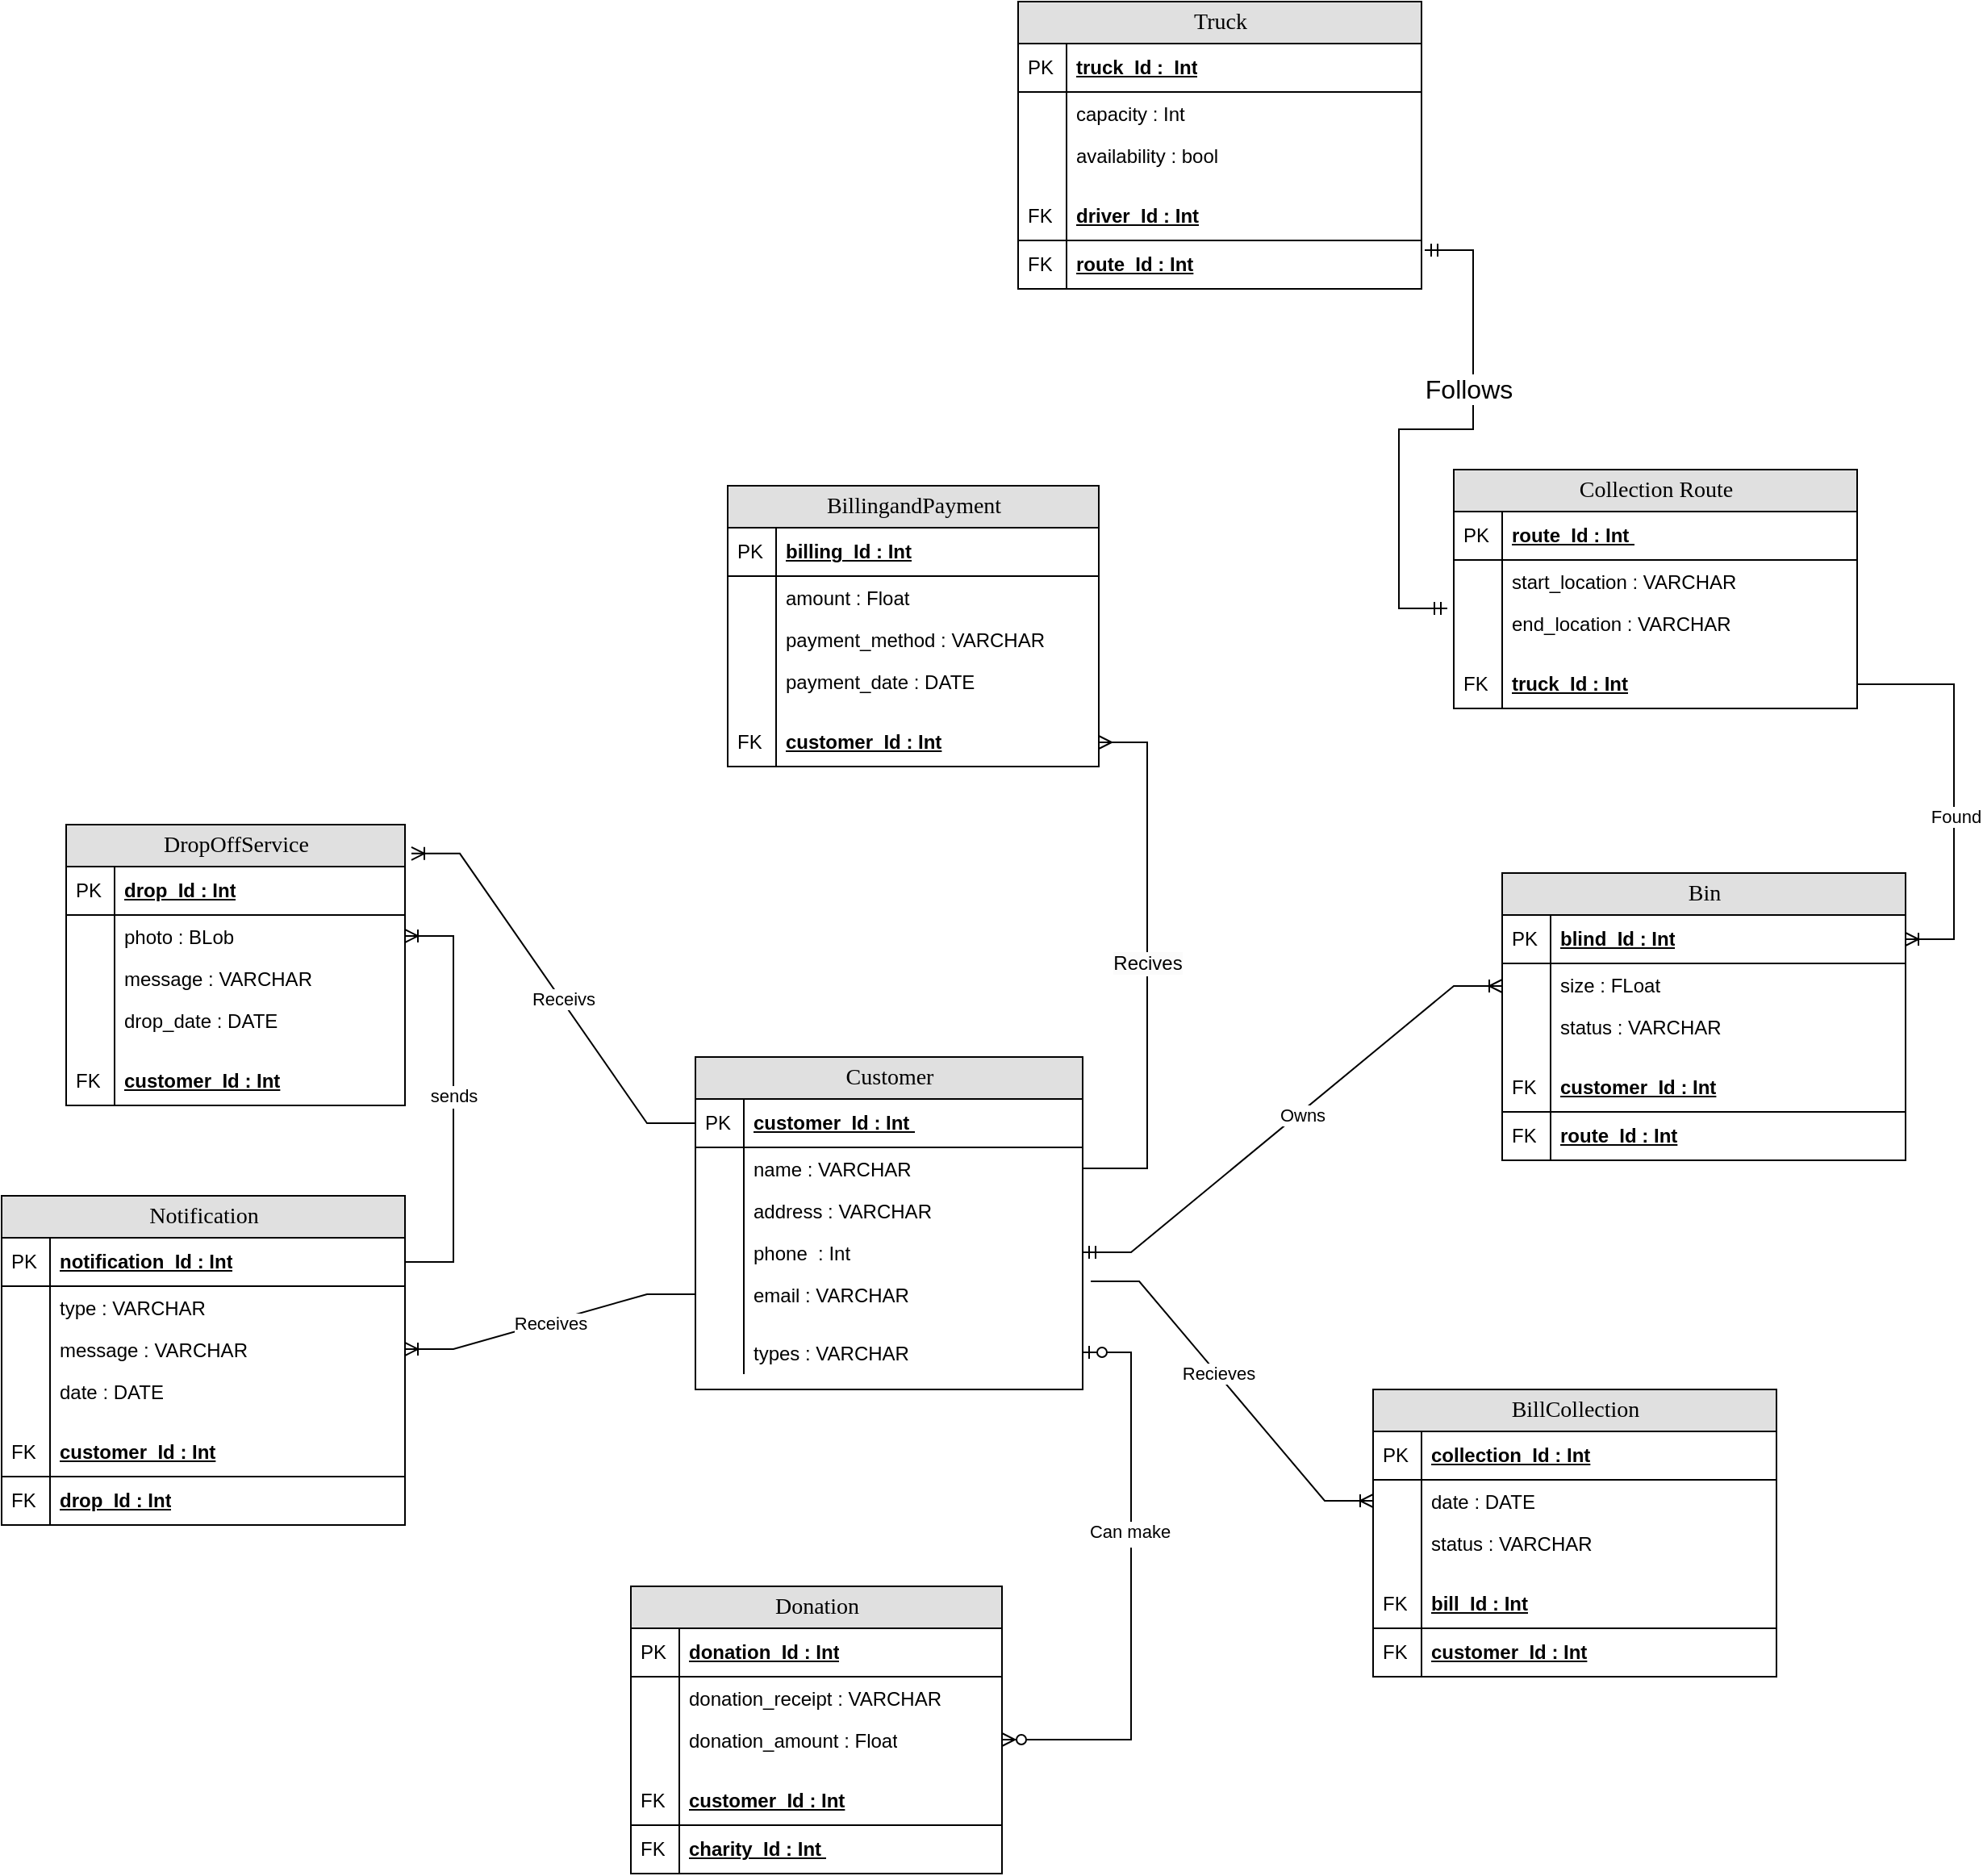 <mxfile version="24.5.5" type="github">
  <diagram name="Page-1" id="e56a1550-8fbb-45ad-956c-1786394a9013">
    <mxGraphModel dx="1145" dy="1292" grid="1" gridSize="10" guides="1" tooltips="1" connect="1" arrows="1" fold="1" page="1" pageScale="1" pageWidth="1100" pageHeight="850" background="none" math="0" shadow="0">
      <root>
        <mxCell id="0" />
        <mxCell id="1" parent="0" />
        <mxCell id="2e49270ec7c68f3f-8" value="Donation" style="swimlane;html=1;fontStyle=0;childLayout=stackLayout;horizontal=1;startSize=26;fillColor=#e0e0e0;horizontalStack=0;resizeParent=1;resizeLast=0;collapsible=1;marginBottom=0;swimlaneFillColor=#ffffff;align=center;rounded=0;shadow=0;comic=0;labelBackgroundColor=none;strokeWidth=1;fontFamily=Verdana;fontSize=14;swimlaneLine=1;" parent="1" vertex="1">
          <mxGeometry x="1140" y="512" width="230" height="178" as="geometry" />
        </mxCell>
        <mxCell id="2e49270ec7c68f3f-9" value="donation_Id : Int" style="shape=partialRectangle;top=0;left=0;right=0;bottom=1;html=1;align=left;verticalAlign=middle;fillColor=none;spacingLeft=34;spacingRight=4;whiteSpace=wrap;overflow=hidden;rotatable=0;points=[[0,0.5],[1,0.5]];portConstraint=eastwest;dropTarget=0;fontStyle=5;" parent="2e49270ec7c68f3f-8" vertex="1">
          <mxGeometry y="26" width="230" height="30" as="geometry" />
        </mxCell>
        <mxCell id="2e49270ec7c68f3f-10" value="PK" style="shape=partialRectangle;top=0;left=0;bottom=0;html=1;fillColor=none;align=left;verticalAlign=middle;spacingLeft=4;spacingRight=4;whiteSpace=wrap;overflow=hidden;rotatable=0;points=[];portConstraint=eastwest;part=1;" parent="2e49270ec7c68f3f-9" vertex="1" connectable="0">
          <mxGeometry width="30" height="30" as="geometry" />
        </mxCell>
        <mxCell id="2e49270ec7c68f3f-11" value="donation_receipt : VARCHAR" style="shape=partialRectangle;top=0;left=0;right=0;bottom=0;html=1;align=left;verticalAlign=top;fillColor=none;spacingLeft=34;spacingRight=4;whiteSpace=wrap;overflow=hidden;rotatable=0;points=[[0,0.5],[1,0.5]];portConstraint=eastwest;dropTarget=0;" parent="2e49270ec7c68f3f-8" vertex="1">
          <mxGeometry y="56" width="230" height="26" as="geometry" />
        </mxCell>
        <mxCell id="2e49270ec7c68f3f-12" value="" style="shape=partialRectangle;top=0;left=0;bottom=0;html=1;fillColor=none;align=left;verticalAlign=top;spacingLeft=4;spacingRight=4;whiteSpace=wrap;overflow=hidden;rotatable=0;points=[];portConstraint=eastwest;part=1;" parent="2e49270ec7c68f3f-11" vertex="1" connectable="0">
          <mxGeometry width="30" height="26" as="geometry" />
        </mxCell>
        <mxCell id="2e49270ec7c68f3f-13" value="donation_amount : Float" style="shape=partialRectangle;top=0;left=0;right=0;bottom=0;html=1;align=left;verticalAlign=top;fillColor=none;spacingLeft=34;spacingRight=4;whiteSpace=wrap;overflow=hidden;rotatable=0;points=[[0,0.5],[1,0.5]];portConstraint=eastwest;dropTarget=0;" parent="2e49270ec7c68f3f-8" vertex="1">
          <mxGeometry y="82" width="230" height="26" as="geometry" />
        </mxCell>
        <mxCell id="2e49270ec7c68f3f-14" value="" style="shape=partialRectangle;top=0;left=0;bottom=0;html=1;fillColor=none;align=left;verticalAlign=top;spacingLeft=4;spacingRight=4;whiteSpace=wrap;overflow=hidden;rotatable=0;points=[];portConstraint=eastwest;part=1;" parent="2e49270ec7c68f3f-13" vertex="1" connectable="0">
          <mxGeometry width="30" height="26" as="geometry" />
        </mxCell>
        <mxCell id="2e49270ec7c68f3f-17" value="" style="shape=partialRectangle;top=0;left=0;right=0;bottom=0;html=1;align=left;verticalAlign=top;fillColor=none;spacingLeft=34;spacingRight=4;whiteSpace=wrap;overflow=hidden;rotatable=0;points=[[0,0.5],[1,0.5]];portConstraint=eastwest;dropTarget=0;" parent="2e49270ec7c68f3f-8" vertex="1">
          <mxGeometry y="108" width="230" height="10" as="geometry" />
        </mxCell>
        <mxCell id="2e49270ec7c68f3f-18" value="" style="shape=partialRectangle;top=0;left=0;bottom=0;html=1;fillColor=none;align=left;verticalAlign=top;spacingLeft=4;spacingRight=4;whiteSpace=wrap;overflow=hidden;rotatable=0;points=[];portConstraint=eastwest;part=1;" parent="2e49270ec7c68f3f-17" vertex="1" connectable="0">
          <mxGeometry width="30" height="10" as="geometry" />
        </mxCell>
        <mxCell id="yM8S6Dph4zKpKta7Ny1I-1" value="customer_Id : Int" style="shape=partialRectangle;top=0;left=0;right=0;bottom=1;html=1;align=left;verticalAlign=middle;fillColor=none;spacingLeft=34;spacingRight=4;whiteSpace=wrap;overflow=hidden;rotatable=0;points=[[0,0.5],[1,0.5]];portConstraint=eastwest;dropTarget=0;fontStyle=5;" parent="2e49270ec7c68f3f-8" vertex="1">
          <mxGeometry y="118" width="230" height="30" as="geometry" />
        </mxCell>
        <mxCell id="yM8S6Dph4zKpKta7Ny1I-2" value="FK" style="shape=partialRectangle;top=0;left=0;bottom=0;html=1;fillColor=none;align=left;verticalAlign=middle;spacingLeft=4;spacingRight=4;whiteSpace=wrap;overflow=hidden;rotatable=0;points=[];portConstraint=eastwest;part=1;" parent="yM8S6Dph4zKpKta7Ny1I-1" vertex="1" connectable="0">
          <mxGeometry width="30" height="30" as="geometry" />
        </mxCell>
        <mxCell id="yM8S6Dph4zKpKta7Ny1I-3" value="charity_Id : Int&amp;nbsp;" style="shape=partialRectangle;top=0;left=0;right=0;bottom=1;html=1;align=left;verticalAlign=middle;fillColor=none;spacingLeft=34;spacingRight=4;whiteSpace=wrap;overflow=hidden;rotatable=0;points=[[0,0.5],[1,0.5]];portConstraint=eastwest;dropTarget=0;fontStyle=5;" parent="2e49270ec7c68f3f-8" vertex="1">
          <mxGeometry y="148" width="230" height="30" as="geometry" />
        </mxCell>
        <mxCell id="yM8S6Dph4zKpKta7Ny1I-4" value="FK" style="shape=partialRectangle;top=0;left=0;bottom=0;html=1;fillColor=none;align=left;verticalAlign=middle;spacingLeft=4;spacingRight=4;whiteSpace=wrap;overflow=hidden;rotatable=0;points=[];portConstraint=eastwest;part=1;" parent="yM8S6Dph4zKpKta7Ny1I-3" vertex="1" connectable="0">
          <mxGeometry width="30" height="30" as="geometry" />
        </mxCell>
        <mxCell id="yM8S6Dph4zKpKta7Ny1I-20" value="Customer" style="swimlane;html=1;fontStyle=0;childLayout=stackLayout;horizontal=1;startSize=26;fillColor=#e0e0e0;horizontalStack=0;resizeParent=1;resizeLast=0;collapsible=1;marginBottom=0;swimlaneFillColor=#ffffff;align=center;rounded=0;shadow=0;comic=0;labelBackgroundColor=none;strokeWidth=1;fontFamily=Verdana;fontSize=14;swimlaneLine=1;" parent="1" vertex="1">
          <mxGeometry x="1180" y="184" width="240" height="206" as="geometry" />
        </mxCell>
        <mxCell id="yM8S6Dph4zKpKta7Ny1I-21" value="customer_Id : Int&amp;nbsp;" style="shape=partialRectangle;top=0;left=0;right=0;bottom=1;html=1;align=left;verticalAlign=middle;fillColor=none;spacingLeft=34;spacingRight=4;whiteSpace=wrap;overflow=hidden;rotatable=0;points=[[0,0.5],[1,0.5]];portConstraint=eastwest;dropTarget=0;fontStyle=5;" parent="yM8S6Dph4zKpKta7Ny1I-20" vertex="1">
          <mxGeometry y="26" width="240" height="30" as="geometry" />
        </mxCell>
        <mxCell id="yM8S6Dph4zKpKta7Ny1I-22" value="PK" style="shape=partialRectangle;top=0;left=0;bottom=0;html=1;fillColor=none;align=left;verticalAlign=middle;spacingLeft=4;spacingRight=4;whiteSpace=wrap;overflow=hidden;rotatable=0;points=[];portConstraint=eastwest;part=1;" parent="yM8S6Dph4zKpKta7Ny1I-21" vertex="1" connectable="0">
          <mxGeometry width="30" height="30" as="geometry" />
        </mxCell>
        <mxCell id="yM8S6Dph4zKpKta7Ny1I-23" value="name : VARCHAR" style="shape=partialRectangle;top=0;left=0;right=0;bottom=0;html=1;align=left;verticalAlign=top;fillColor=none;spacingLeft=34;spacingRight=4;whiteSpace=wrap;overflow=hidden;rotatable=0;points=[[0,0.5],[1,0.5]];portConstraint=eastwest;dropTarget=0;" parent="yM8S6Dph4zKpKta7Ny1I-20" vertex="1">
          <mxGeometry y="56" width="240" height="26" as="geometry" />
        </mxCell>
        <mxCell id="yM8S6Dph4zKpKta7Ny1I-24" value="" style="shape=partialRectangle;top=0;left=0;bottom=0;html=1;fillColor=none;align=left;verticalAlign=top;spacingLeft=4;spacingRight=4;whiteSpace=wrap;overflow=hidden;rotatable=0;points=[];portConstraint=eastwest;part=1;" parent="yM8S6Dph4zKpKta7Ny1I-23" vertex="1" connectable="0">
          <mxGeometry width="30" height="26" as="geometry" />
        </mxCell>
        <mxCell id="yM8S6Dph4zKpKta7Ny1I-25" value="address : VARCHAR" style="shape=partialRectangle;top=0;left=0;right=0;bottom=0;html=1;align=left;verticalAlign=top;fillColor=none;spacingLeft=34;spacingRight=4;whiteSpace=wrap;overflow=hidden;rotatable=0;points=[[0,0.5],[1,0.5]];portConstraint=eastwest;dropTarget=0;" parent="yM8S6Dph4zKpKta7Ny1I-20" vertex="1">
          <mxGeometry y="82" width="240" height="26" as="geometry" />
        </mxCell>
        <mxCell id="yM8S6Dph4zKpKta7Ny1I-26" value="" style="shape=partialRectangle;top=0;left=0;bottom=0;html=1;fillColor=none;align=left;verticalAlign=top;spacingLeft=4;spacingRight=4;whiteSpace=wrap;overflow=hidden;rotatable=0;points=[];portConstraint=eastwest;part=1;" parent="yM8S6Dph4zKpKta7Ny1I-25" vertex="1" connectable="0">
          <mxGeometry width="30" height="26" as="geometry" />
        </mxCell>
        <mxCell id="yM8S6Dph4zKpKta7Ny1I-33" value="phone&amp;nbsp; : Int" style="shape=partialRectangle;top=0;left=0;right=0;bottom=0;html=1;align=left;verticalAlign=top;fillColor=none;spacingLeft=34;spacingRight=4;whiteSpace=wrap;overflow=hidden;rotatable=0;points=[[0,0.5],[1,0.5]];portConstraint=eastwest;dropTarget=0;" parent="yM8S6Dph4zKpKta7Ny1I-20" vertex="1">
          <mxGeometry y="108" width="240" height="26" as="geometry" />
        </mxCell>
        <mxCell id="yM8S6Dph4zKpKta7Ny1I-34" value="" style="shape=partialRectangle;top=0;left=0;bottom=0;html=1;fillColor=none;align=left;verticalAlign=top;spacingLeft=4;spacingRight=4;whiteSpace=wrap;overflow=hidden;rotatable=0;points=[];portConstraint=eastwest;part=1;" parent="yM8S6Dph4zKpKta7Ny1I-33" vertex="1" connectable="0">
          <mxGeometry width="30" height="26" as="geometry" />
        </mxCell>
        <mxCell id="yM8S6Dph4zKpKta7Ny1I-35" value="email : VARCHAR" style="shape=partialRectangle;top=0;left=0;right=0;bottom=0;html=1;align=left;verticalAlign=top;fillColor=none;spacingLeft=34;spacingRight=4;whiteSpace=wrap;overflow=hidden;rotatable=0;points=[[0,0.5],[1,0.5]];portConstraint=eastwest;dropTarget=0;" parent="yM8S6Dph4zKpKta7Ny1I-20" vertex="1">
          <mxGeometry y="134" width="240" height="26" as="geometry" />
        </mxCell>
        <mxCell id="yM8S6Dph4zKpKta7Ny1I-36" value="" style="shape=partialRectangle;top=0;left=0;bottom=0;html=1;fillColor=none;align=left;verticalAlign=top;spacingLeft=4;spacingRight=4;whiteSpace=wrap;overflow=hidden;rotatable=0;points=[];portConstraint=eastwest;part=1;" parent="yM8S6Dph4zKpKta7Ny1I-35" vertex="1" connectable="0">
          <mxGeometry width="30" height="26" as="geometry" />
        </mxCell>
        <mxCell id="yM8S6Dph4zKpKta7Ny1I-27" value="" style="shape=partialRectangle;top=0;left=0;right=0;bottom=0;html=1;align=left;verticalAlign=top;fillColor=none;spacingLeft=34;spacingRight=4;whiteSpace=wrap;overflow=hidden;rotatable=0;points=[[0,0.5],[1,0.5]];portConstraint=eastwest;dropTarget=0;" parent="yM8S6Dph4zKpKta7Ny1I-20" vertex="1">
          <mxGeometry y="160" width="240" height="10" as="geometry" />
        </mxCell>
        <mxCell id="yM8S6Dph4zKpKta7Ny1I-28" value="" style="shape=partialRectangle;top=0;left=0;bottom=0;html=1;fillColor=none;align=left;verticalAlign=top;spacingLeft=4;spacingRight=4;whiteSpace=wrap;overflow=hidden;rotatable=0;points=[];portConstraint=eastwest;part=1;" parent="yM8S6Dph4zKpKta7Ny1I-27" vertex="1" connectable="0">
          <mxGeometry width="30" height="10" as="geometry" />
        </mxCell>
        <mxCell id="yM8S6Dph4zKpKta7Ny1I-37" value="types : VARCHAR" style="shape=partialRectangle;top=0;left=0;right=0;bottom=0;html=1;align=left;verticalAlign=top;fillColor=none;spacingLeft=34;spacingRight=4;whiteSpace=wrap;overflow=hidden;rotatable=0;points=[[0,0.5],[1,0.5]];portConstraint=eastwest;dropTarget=0;" parent="yM8S6Dph4zKpKta7Ny1I-20" vertex="1">
          <mxGeometry y="170" width="240" height="26" as="geometry" />
        </mxCell>
        <mxCell id="yM8S6Dph4zKpKta7Ny1I-38" value="" style="shape=partialRectangle;top=0;left=0;bottom=0;html=1;fillColor=none;align=left;verticalAlign=top;spacingLeft=4;spacingRight=4;whiteSpace=wrap;overflow=hidden;rotatable=0;points=[];portConstraint=eastwest;part=1;" parent="yM8S6Dph4zKpKta7Ny1I-37" vertex="1" connectable="0">
          <mxGeometry width="30" height="26" as="geometry" />
        </mxCell>
        <mxCell id="yM8S6Dph4zKpKta7Ny1I-39" value="Collection Route" style="swimlane;html=1;fontStyle=0;childLayout=stackLayout;horizontal=1;startSize=26;fillColor=#e0e0e0;horizontalStack=0;resizeParent=1;resizeLast=0;collapsible=1;marginBottom=0;swimlaneFillColor=#ffffff;align=center;rounded=0;shadow=0;comic=0;labelBackgroundColor=none;strokeWidth=1;fontFamily=Verdana;fontSize=14;swimlaneLine=1;" parent="1" vertex="1">
          <mxGeometry x="1650" y="-180" width="250" height="148" as="geometry" />
        </mxCell>
        <mxCell id="yM8S6Dph4zKpKta7Ny1I-40" value="route_Id : Int&amp;nbsp;" style="shape=partialRectangle;top=0;left=0;right=0;bottom=1;html=1;align=left;verticalAlign=middle;fillColor=none;spacingLeft=34;spacingRight=4;whiteSpace=wrap;overflow=hidden;rotatable=0;points=[[0,0.5],[1,0.5]];portConstraint=eastwest;dropTarget=0;fontStyle=5;" parent="yM8S6Dph4zKpKta7Ny1I-39" vertex="1">
          <mxGeometry y="26" width="250" height="30" as="geometry" />
        </mxCell>
        <mxCell id="yM8S6Dph4zKpKta7Ny1I-41" value="PK" style="shape=partialRectangle;top=0;left=0;bottom=0;html=1;fillColor=none;align=left;verticalAlign=middle;spacingLeft=4;spacingRight=4;whiteSpace=wrap;overflow=hidden;rotatable=0;points=[];portConstraint=eastwest;part=1;" parent="yM8S6Dph4zKpKta7Ny1I-40" vertex="1" connectable="0">
          <mxGeometry width="30" height="30" as="geometry" />
        </mxCell>
        <mxCell id="yM8S6Dph4zKpKta7Ny1I-42" value="start_location : VARCHAR" style="shape=partialRectangle;top=0;left=0;right=0;bottom=0;html=1;align=left;verticalAlign=top;fillColor=none;spacingLeft=34;spacingRight=4;whiteSpace=wrap;overflow=hidden;rotatable=0;points=[[0,0.5],[1,0.5]];portConstraint=eastwest;dropTarget=0;" parent="yM8S6Dph4zKpKta7Ny1I-39" vertex="1">
          <mxGeometry y="56" width="250" height="26" as="geometry" />
        </mxCell>
        <mxCell id="yM8S6Dph4zKpKta7Ny1I-43" value="" style="shape=partialRectangle;top=0;left=0;bottom=0;html=1;fillColor=none;align=left;verticalAlign=top;spacingLeft=4;spacingRight=4;whiteSpace=wrap;overflow=hidden;rotatable=0;points=[];portConstraint=eastwest;part=1;" parent="yM8S6Dph4zKpKta7Ny1I-42" vertex="1" connectable="0">
          <mxGeometry width="30" height="26" as="geometry" />
        </mxCell>
        <mxCell id="yM8S6Dph4zKpKta7Ny1I-44" value="end_location : VARCHAR" style="shape=partialRectangle;top=0;left=0;right=0;bottom=0;html=1;align=left;verticalAlign=top;fillColor=none;spacingLeft=34;spacingRight=4;whiteSpace=wrap;overflow=hidden;rotatable=0;points=[[0,0.5],[1,0.5]];portConstraint=eastwest;dropTarget=0;" parent="yM8S6Dph4zKpKta7Ny1I-39" vertex="1">
          <mxGeometry y="82" width="250" height="26" as="geometry" />
        </mxCell>
        <mxCell id="yM8S6Dph4zKpKta7Ny1I-45" value="" style="shape=partialRectangle;top=0;left=0;bottom=0;html=1;fillColor=none;align=left;verticalAlign=top;spacingLeft=4;spacingRight=4;whiteSpace=wrap;overflow=hidden;rotatable=0;points=[];portConstraint=eastwest;part=1;" parent="yM8S6Dph4zKpKta7Ny1I-44" vertex="1" connectable="0">
          <mxGeometry width="30" height="26" as="geometry" />
        </mxCell>
        <mxCell id="yM8S6Dph4zKpKta7Ny1I-50" value="" style="shape=partialRectangle;top=0;left=0;right=0;bottom=0;html=1;align=left;verticalAlign=top;fillColor=none;spacingLeft=34;spacingRight=4;whiteSpace=wrap;overflow=hidden;rotatable=0;points=[[0,0.5],[1,0.5]];portConstraint=eastwest;dropTarget=0;" parent="yM8S6Dph4zKpKta7Ny1I-39" vertex="1">
          <mxGeometry y="108" width="250" height="10" as="geometry" />
        </mxCell>
        <mxCell id="yM8S6Dph4zKpKta7Ny1I-51" value="" style="shape=partialRectangle;top=0;left=0;bottom=0;html=1;fillColor=none;align=left;verticalAlign=top;spacingLeft=4;spacingRight=4;whiteSpace=wrap;overflow=hidden;rotatable=0;points=[];portConstraint=eastwest;part=1;" parent="yM8S6Dph4zKpKta7Ny1I-50" vertex="1" connectable="0">
          <mxGeometry width="30" height="10" as="geometry" />
        </mxCell>
        <mxCell id="yM8S6Dph4zKpKta7Ny1I-54" value="truck_Id : Int" style="shape=partialRectangle;top=0;left=0;right=0;bottom=1;html=1;align=left;verticalAlign=middle;fillColor=none;spacingLeft=34;spacingRight=4;whiteSpace=wrap;overflow=hidden;rotatable=0;points=[[0,0.5],[1,0.5]];portConstraint=eastwest;dropTarget=0;fontStyle=5;" parent="yM8S6Dph4zKpKta7Ny1I-39" vertex="1">
          <mxGeometry y="118" width="250" height="30" as="geometry" />
        </mxCell>
        <mxCell id="yM8S6Dph4zKpKta7Ny1I-55" value="FK" style="shape=partialRectangle;top=0;left=0;bottom=0;html=1;fillColor=none;align=left;verticalAlign=middle;spacingLeft=4;spacingRight=4;whiteSpace=wrap;overflow=hidden;rotatable=0;points=[];portConstraint=eastwest;part=1;" parent="yM8S6Dph4zKpKta7Ny1I-54" vertex="1" connectable="0">
          <mxGeometry width="30" height="30" as="geometry" />
        </mxCell>
        <mxCell id="yM8S6Dph4zKpKta7Ny1I-56" value="Truck" style="swimlane;html=1;fontStyle=0;childLayout=stackLayout;horizontal=1;startSize=26;fillColor=#e0e0e0;horizontalStack=0;resizeParent=1;resizeLast=0;collapsible=1;marginBottom=0;swimlaneFillColor=#ffffff;align=center;rounded=0;shadow=0;comic=0;labelBackgroundColor=none;strokeWidth=1;fontFamily=Verdana;fontSize=14;swimlaneLine=1;" parent="1" vertex="1">
          <mxGeometry x="1380" y="-470" width="250" height="178" as="geometry" />
        </mxCell>
        <mxCell id="yM8S6Dph4zKpKta7Ny1I-57" value="truck_Id :&amp;nbsp; Int" style="shape=partialRectangle;top=0;left=0;right=0;bottom=1;html=1;align=left;verticalAlign=middle;fillColor=none;spacingLeft=34;spacingRight=4;whiteSpace=wrap;overflow=hidden;rotatable=0;points=[[0,0.5],[1,0.5]];portConstraint=eastwest;dropTarget=0;fontStyle=5;" parent="yM8S6Dph4zKpKta7Ny1I-56" vertex="1">
          <mxGeometry y="26" width="250" height="30" as="geometry" />
        </mxCell>
        <mxCell id="yM8S6Dph4zKpKta7Ny1I-58" value="PK" style="shape=partialRectangle;top=0;left=0;bottom=0;html=1;fillColor=none;align=left;verticalAlign=middle;spacingLeft=4;spacingRight=4;whiteSpace=wrap;overflow=hidden;rotatable=0;points=[];portConstraint=eastwest;part=1;" parent="yM8S6Dph4zKpKta7Ny1I-57" vertex="1" connectable="0">
          <mxGeometry width="30" height="30" as="geometry" />
        </mxCell>
        <mxCell id="yM8S6Dph4zKpKta7Ny1I-59" value="capacity : Int&amp;nbsp;" style="shape=partialRectangle;top=0;left=0;right=0;bottom=0;html=1;align=left;verticalAlign=top;fillColor=none;spacingLeft=34;spacingRight=4;whiteSpace=wrap;overflow=hidden;rotatable=0;points=[[0,0.5],[1,0.5]];portConstraint=eastwest;dropTarget=0;" parent="yM8S6Dph4zKpKta7Ny1I-56" vertex="1">
          <mxGeometry y="56" width="250" height="26" as="geometry" />
        </mxCell>
        <mxCell id="yM8S6Dph4zKpKta7Ny1I-60" value="" style="shape=partialRectangle;top=0;left=0;bottom=0;html=1;fillColor=none;align=left;verticalAlign=top;spacingLeft=4;spacingRight=4;whiteSpace=wrap;overflow=hidden;rotatable=0;points=[];portConstraint=eastwest;part=1;" parent="yM8S6Dph4zKpKta7Ny1I-59" vertex="1" connectable="0">
          <mxGeometry width="30" height="26" as="geometry" />
        </mxCell>
        <mxCell id="yM8S6Dph4zKpKta7Ny1I-61" value="availability : bool" style="shape=partialRectangle;top=0;left=0;right=0;bottom=0;html=1;align=left;verticalAlign=top;fillColor=none;spacingLeft=34;spacingRight=4;whiteSpace=wrap;overflow=hidden;rotatable=0;points=[[0,0.5],[1,0.5]];portConstraint=eastwest;dropTarget=0;" parent="yM8S6Dph4zKpKta7Ny1I-56" vertex="1">
          <mxGeometry y="82" width="250" height="26" as="geometry" />
        </mxCell>
        <mxCell id="yM8S6Dph4zKpKta7Ny1I-62" value="" style="shape=partialRectangle;top=0;left=0;bottom=0;html=1;fillColor=none;align=left;verticalAlign=top;spacingLeft=4;spacingRight=4;whiteSpace=wrap;overflow=hidden;rotatable=0;points=[];portConstraint=eastwest;part=1;" parent="yM8S6Dph4zKpKta7Ny1I-61" vertex="1" connectable="0">
          <mxGeometry width="30" height="26" as="geometry" />
        </mxCell>
        <mxCell id="yM8S6Dph4zKpKta7Ny1I-67" value="" style="shape=partialRectangle;top=0;left=0;right=0;bottom=0;html=1;align=left;verticalAlign=top;fillColor=none;spacingLeft=34;spacingRight=4;whiteSpace=wrap;overflow=hidden;rotatable=0;points=[[0,0.5],[1,0.5]];portConstraint=eastwest;dropTarget=0;" parent="yM8S6Dph4zKpKta7Ny1I-56" vertex="1">
          <mxGeometry y="108" width="250" height="10" as="geometry" />
        </mxCell>
        <mxCell id="yM8S6Dph4zKpKta7Ny1I-68" value="" style="shape=partialRectangle;top=0;left=0;bottom=0;html=1;fillColor=none;align=left;verticalAlign=top;spacingLeft=4;spacingRight=4;whiteSpace=wrap;overflow=hidden;rotatable=0;points=[];portConstraint=eastwest;part=1;" parent="yM8S6Dph4zKpKta7Ny1I-67" vertex="1" connectable="0">
          <mxGeometry width="30" height="10" as="geometry" />
        </mxCell>
        <mxCell id="yM8S6Dph4zKpKta7Ny1I-71" value="driver_Id : Int" style="shape=partialRectangle;top=0;left=0;right=0;bottom=1;html=1;align=left;verticalAlign=middle;fillColor=none;spacingLeft=34;spacingRight=4;whiteSpace=wrap;overflow=hidden;rotatable=0;points=[[0,0.5],[1,0.5]];portConstraint=eastwest;dropTarget=0;fontStyle=5;" parent="yM8S6Dph4zKpKta7Ny1I-56" vertex="1">
          <mxGeometry y="118" width="250" height="30" as="geometry" />
        </mxCell>
        <mxCell id="yM8S6Dph4zKpKta7Ny1I-72" value="FK" style="shape=partialRectangle;top=0;left=0;bottom=0;html=1;fillColor=none;align=left;verticalAlign=middle;spacingLeft=4;spacingRight=4;whiteSpace=wrap;overflow=hidden;rotatable=0;points=[];portConstraint=eastwest;part=1;" parent="yM8S6Dph4zKpKta7Ny1I-71" vertex="1" connectable="0">
          <mxGeometry width="30" height="30" as="geometry" />
        </mxCell>
        <mxCell id="yM8S6Dph4zKpKta7Ny1I-73" value="route_Id : Int" style="shape=partialRectangle;top=0;left=0;right=0;bottom=1;html=1;align=left;verticalAlign=middle;fillColor=none;spacingLeft=34;spacingRight=4;whiteSpace=wrap;overflow=hidden;rotatable=0;points=[[0,0.5],[1,0.5]];portConstraint=eastwest;dropTarget=0;fontStyle=5;" parent="yM8S6Dph4zKpKta7Ny1I-56" vertex="1">
          <mxGeometry y="148" width="250" height="30" as="geometry" />
        </mxCell>
        <mxCell id="yM8S6Dph4zKpKta7Ny1I-74" value="FK" style="shape=partialRectangle;top=0;left=0;bottom=0;html=1;fillColor=none;align=left;verticalAlign=middle;spacingLeft=4;spacingRight=4;whiteSpace=wrap;overflow=hidden;rotatable=0;points=[];portConstraint=eastwest;part=1;" parent="yM8S6Dph4zKpKta7Ny1I-73" vertex="1" connectable="0">
          <mxGeometry width="30" height="30" as="geometry" />
        </mxCell>
        <mxCell id="yM8S6Dph4zKpKta7Ny1I-75" value="DropOffService" style="swimlane;html=1;fontStyle=0;childLayout=stackLayout;horizontal=1;startSize=26;fillColor=#e0e0e0;horizontalStack=0;resizeParent=1;resizeLast=0;collapsible=1;marginBottom=0;swimlaneFillColor=#ffffff;align=center;rounded=0;shadow=0;comic=0;labelBackgroundColor=none;strokeWidth=1;fontFamily=Verdana;fontSize=14;swimlaneLine=1;" parent="1" vertex="1">
          <mxGeometry x="790" y="40" width="210" height="174" as="geometry" />
        </mxCell>
        <mxCell id="yM8S6Dph4zKpKta7Ny1I-76" value="drop_Id : Int" style="shape=partialRectangle;top=0;left=0;right=0;bottom=1;html=1;align=left;verticalAlign=middle;fillColor=none;spacingLeft=34;spacingRight=4;whiteSpace=wrap;overflow=hidden;rotatable=0;points=[[0,0.5],[1,0.5]];portConstraint=eastwest;dropTarget=0;fontStyle=5;" parent="yM8S6Dph4zKpKta7Ny1I-75" vertex="1">
          <mxGeometry y="26" width="210" height="30" as="geometry" />
        </mxCell>
        <mxCell id="yM8S6Dph4zKpKta7Ny1I-77" value="PK" style="shape=partialRectangle;top=0;left=0;bottom=0;html=1;fillColor=none;align=left;verticalAlign=middle;spacingLeft=4;spacingRight=4;whiteSpace=wrap;overflow=hidden;rotatable=0;points=[];portConstraint=eastwest;part=1;" parent="yM8S6Dph4zKpKta7Ny1I-76" vertex="1" connectable="0">
          <mxGeometry width="30" height="30" as="geometry" />
        </mxCell>
        <mxCell id="yM8S6Dph4zKpKta7Ny1I-78" value="photo : BLob" style="shape=partialRectangle;top=0;left=0;right=0;bottom=0;html=1;align=left;verticalAlign=top;fillColor=none;spacingLeft=34;spacingRight=4;whiteSpace=wrap;overflow=hidden;rotatable=0;points=[[0,0.5],[1,0.5]];portConstraint=eastwest;dropTarget=0;" parent="yM8S6Dph4zKpKta7Ny1I-75" vertex="1">
          <mxGeometry y="56" width="210" height="26" as="geometry" />
        </mxCell>
        <mxCell id="yM8S6Dph4zKpKta7Ny1I-79" value="" style="shape=partialRectangle;top=0;left=0;bottom=0;html=1;fillColor=none;align=left;verticalAlign=top;spacingLeft=4;spacingRight=4;whiteSpace=wrap;overflow=hidden;rotatable=0;points=[];portConstraint=eastwest;part=1;" parent="yM8S6Dph4zKpKta7Ny1I-78" vertex="1" connectable="0">
          <mxGeometry width="30" height="26" as="geometry" />
        </mxCell>
        <mxCell id="yM8S6Dph4zKpKta7Ny1I-80" value="message : VARCHAR" style="shape=partialRectangle;top=0;left=0;right=0;bottom=0;html=1;align=left;verticalAlign=top;fillColor=none;spacingLeft=34;spacingRight=4;whiteSpace=wrap;overflow=hidden;rotatable=0;points=[[0,0.5],[1,0.5]];portConstraint=eastwest;dropTarget=0;" parent="yM8S6Dph4zKpKta7Ny1I-75" vertex="1">
          <mxGeometry y="82" width="210" height="26" as="geometry" />
        </mxCell>
        <mxCell id="yM8S6Dph4zKpKta7Ny1I-81" value="" style="shape=partialRectangle;top=0;left=0;bottom=0;html=1;fillColor=none;align=left;verticalAlign=top;spacingLeft=4;spacingRight=4;whiteSpace=wrap;overflow=hidden;rotatable=0;points=[];portConstraint=eastwest;part=1;" parent="yM8S6Dph4zKpKta7Ny1I-80" vertex="1" connectable="0">
          <mxGeometry width="30" height="26" as="geometry" />
        </mxCell>
        <mxCell id="yM8S6Dph4zKpKta7Ny1I-88" value="drop_date : DATE" style="shape=partialRectangle;top=0;left=0;right=0;bottom=0;html=1;align=left;verticalAlign=top;fillColor=none;spacingLeft=34;spacingRight=4;whiteSpace=wrap;overflow=hidden;rotatable=0;points=[[0,0.5],[1,0.5]];portConstraint=eastwest;dropTarget=0;" parent="yM8S6Dph4zKpKta7Ny1I-75" vertex="1">
          <mxGeometry y="108" width="210" height="26" as="geometry" />
        </mxCell>
        <mxCell id="yM8S6Dph4zKpKta7Ny1I-89" value="" style="shape=partialRectangle;top=0;left=0;bottom=0;html=1;fillColor=none;align=left;verticalAlign=top;spacingLeft=4;spacingRight=4;whiteSpace=wrap;overflow=hidden;rotatable=0;points=[];portConstraint=eastwest;part=1;" parent="yM8S6Dph4zKpKta7Ny1I-88" vertex="1" connectable="0">
          <mxGeometry width="30" height="26" as="geometry" />
        </mxCell>
        <mxCell id="yM8S6Dph4zKpKta7Ny1I-82" value="" style="shape=partialRectangle;top=0;left=0;right=0;bottom=0;html=1;align=left;verticalAlign=top;fillColor=none;spacingLeft=34;spacingRight=4;whiteSpace=wrap;overflow=hidden;rotatable=0;points=[[0,0.5],[1,0.5]];portConstraint=eastwest;dropTarget=0;" parent="yM8S6Dph4zKpKta7Ny1I-75" vertex="1">
          <mxGeometry y="134" width="210" height="10" as="geometry" />
        </mxCell>
        <mxCell id="yM8S6Dph4zKpKta7Ny1I-83" value="" style="shape=partialRectangle;top=0;left=0;bottom=0;html=1;fillColor=none;align=left;verticalAlign=top;spacingLeft=4;spacingRight=4;whiteSpace=wrap;overflow=hidden;rotatable=0;points=[];portConstraint=eastwest;part=1;" parent="yM8S6Dph4zKpKta7Ny1I-82" vertex="1" connectable="0">
          <mxGeometry width="30" height="10" as="geometry" />
        </mxCell>
        <mxCell id="yM8S6Dph4zKpKta7Ny1I-84" value="customer_Id : Int" style="shape=partialRectangle;top=0;left=0;right=0;bottom=1;html=1;align=left;verticalAlign=middle;fillColor=none;spacingLeft=34;spacingRight=4;whiteSpace=wrap;overflow=hidden;rotatable=0;points=[[0,0.5],[1,0.5]];portConstraint=eastwest;dropTarget=0;fontStyle=5;" parent="yM8S6Dph4zKpKta7Ny1I-75" vertex="1">
          <mxGeometry y="144" width="210" height="30" as="geometry" />
        </mxCell>
        <mxCell id="yM8S6Dph4zKpKta7Ny1I-85" value="FK" style="shape=partialRectangle;top=0;left=0;bottom=0;html=1;fillColor=none;align=left;verticalAlign=middle;spacingLeft=4;spacingRight=4;whiteSpace=wrap;overflow=hidden;rotatable=0;points=[];portConstraint=eastwest;part=1;" parent="yM8S6Dph4zKpKta7Ny1I-84" vertex="1" connectable="0">
          <mxGeometry width="30" height="30" as="geometry" />
        </mxCell>
        <mxCell id="yM8S6Dph4zKpKta7Ny1I-90" value="Bin" style="swimlane;html=1;fontStyle=0;childLayout=stackLayout;horizontal=1;startSize=26;fillColor=#e0e0e0;horizontalStack=0;resizeParent=1;resizeLast=0;collapsible=1;marginBottom=0;swimlaneFillColor=#ffffff;align=center;rounded=0;shadow=0;comic=0;labelBackgroundColor=none;strokeWidth=1;fontFamily=Verdana;fontSize=14;swimlaneLine=1;" parent="1" vertex="1">
          <mxGeometry x="1680" y="70" width="250" height="178" as="geometry" />
        </mxCell>
        <mxCell id="yM8S6Dph4zKpKta7Ny1I-91" value="blind_Id : Int" style="shape=partialRectangle;top=0;left=0;right=0;bottom=1;html=1;align=left;verticalAlign=middle;fillColor=none;spacingLeft=34;spacingRight=4;whiteSpace=wrap;overflow=hidden;rotatable=0;points=[[0,0.5],[1,0.5]];portConstraint=eastwest;dropTarget=0;fontStyle=5;" parent="yM8S6Dph4zKpKta7Ny1I-90" vertex="1">
          <mxGeometry y="26" width="250" height="30" as="geometry" />
        </mxCell>
        <mxCell id="yM8S6Dph4zKpKta7Ny1I-92" value="PK" style="shape=partialRectangle;top=0;left=0;bottom=0;html=1;fillColor=none;align=left;verticalAlign=middle;spacingLeft=4;spacingRight=4;whiteSpace=wrap;overflow=hidden;rotatable=0;points=[];portConstraint=eastwest;part=1;" parent="yM8S6Dph4zKpKta7Ny1I-91" vertex="1" connectable="0">
          <mxGeometry width="30" height="30" as="geometry" />
        </mxCell>
        <mxCell id="yM8S6Dph4zKpKta7Ny1I-93" value="size : FLoat" style="shape=partialRectangle;top=0;left=0;right=0;bottom=0;html=1;align=left;verticalAlign=top;fillColor=none;spacingLeft=34;spacingRight=4;whiteSpace=wrap;overflow=hidden;rotatable=0;points=[[0,0.5],[1,0.5]];portConstraint=eastwest;dropTarget=0;" parent="yM8S6Dph4zKpKta7Ny1I-90" vertex="1">
          <mxGeometry y="56" width="250" height="26" as="geometry" />
        </mxCell>
        <mxCell id="yM8S6Dph4zKpKta7Ny1I-94" value="" style="shape=partialRectangle;top=0;left=0;bottom=0;html=1;fillColor=none;align=left;verticalAlign=top;spacingLeft=4;spacingRight=4;whiteSpace=wrap;overflow=hidden;rotatable=0;points=[];portConstraint=eastwest;part=1;" parent="yM8S6Dph4zKpKta7Ny1I-93" vertex="1" connectable="0">
          <mxGeometry width="30" height="26" as="geometry" />
        </mxCell>
        <mxCell id="yM8S6Dph4zKpKta7Ny1I-95" value="status : VARCHAR" style="shape=partialRectangle;top=0;left=0;right=0;bottom=0;html=1;align=left;verticalAlign=top;fillColor=none;spacingLeft=34;spacingRight=4;whiteSpace=wrap;overflow=hidden;rotatable=0;points=[[0,0.5],[1,0.5]];portConstraint=eastwest;dropTarget=0;" parent="yM8S6Dph4zKpKta7Ny1I-90" vertex="1">
          <mxGeometry y="82" width="250" height="26" as="geometry" />
        </mxCell>
        <mxCell id="yM8S6Dph4zKpKta7Ny1I-96" value="" style="shape=partialRectangle;top=0;left=0;bottom=0;html=1;fillColor=none;align=left;verticalAlign=top;spacingLeft=4;spacingRight=4;whiteSpace=wrap;overflow=hidden;rotatable=0;points=[];portConstraint=eastwest;part=1;" parent="yM8S6Dph4zKpKta7Ny1I-95" vertex="1" connectable="0">
          <mxGeometry width="30" height="26" as="geometry" />
        </mxCell>
        <mxCell id="yM8S6Dph4zKpKta7Ny1I-99" value="" style="shape=partialRectangle;top=0;left=0;right=0;bottom=0;html=1;align=left;verticalAlign=top;fillColor=none;spacingLeft=34;spacingRight=4;whiteSpace=wrap;overflow=hidden;rotatable=0;points=[[0,0.5],[1,0.5]];portConstraint=eastwest;dropTarget=0;" parent="yM8S6Dph4zKpKta7Ny1I-90" vertex="1">
          <mxGeometry y="108" width="250" height="10" as="geometry" />
        </mxCell>
        <mxCell id="yM8S6Dph4zKpKta7Ny1I-100" value="" style="shape=partialRectangle;top=0;left=0;bottom=0;html=1;fillColor=none;align=left;verticalAlign=top;spacingLeft=4;spacingRight=4;whiteSpace=wrap;overflow=hidden;rotatable=0;points=[];portConstraint=eastwest;part=1;" parent="yM8S6Dph4zKpKta7Ny1I-99" vertex="1" connectable="0">
          <mxGeometry width="30" height="10" as="geometry" />
        </mxCell>
        <mxCell id="yM8S6Dph4zKpKta7Ny1I-101" value="customer_Id : Int" style="shape=partialRectangle;top=0;left=0;right=0;bottom=1;html=1;align=left;verticalAlign=middle;fillColor=none;spacingLeft=34;spacingRight=4;whiteSpace=wrap;overflow=hidden;rotatable=0;points=[[0,0.5],[1,0.5]];portConstraint=eastwest;dropTarget=0;fontStyle=5;" parent="yM8S6Dph4zKpKta7Ny1I-90" vertex="1">
          <mxGeometry y="118" width="250" height="30" as="geometry" />
        </mxCell>
        <mxCell id="yM8S6Dph4zKpKta7Ny1I-102" value="FK" style="shape=partialRectangle;top=0;left=0;bottom=0;html=1;fillColor=none;align=left;verticalAlign=middle;spacingLeft=4;spacingRight=4;whiteSpace=wrap;overflow=hidden;rotatable=0;points=[];portConstraint=eastwest;part=1;" parent="yM8S6Dph4zKpKta7Ny1I-101" vertex="1" connectable="0">
          <mxGeometry width="30" height="30" as="geometry" />
        </mxCell>
        <mxCell id="yM8S6Dph4zKpKta7Ny1I-103" value="route_Id : Int" style="shape=partialRectangle;top=0;left=0;right=0;bottom=1;html=1;align=left;verticalAlign=middle;fillColor=none;spacingLeft=34;spacingRight=4;whiteSpace=wrap;overflow=hidden;rotatable=0;points=[[0,0.5],[1,0.5]];portConstraint=eastwest;dropTarget=0;fontStyle=5;" parent="yM8S6Dph4zKpKta7Ny1I-90" vertex="1">
          <mxGeometry y="148" width="250" height="30" as="geometry" />
        </mxCell>
        <mxCell id="yM8S6Dph4zKpKta7Ny1I-104" value="FK" style="shape=partialRectangle;top=0;left=0;bottom=0;html=1;fillColor=none;align=left;verticalAlign=middle;spacingLeft=4;spacingRight=4;whiteSpace=wrap;overflow=hidden;rotatable=0;points=[];portConstraint=eastwest;part=1;" parent="yM8S6Dph4zKpKta7Ny1I-103" vertex="1" connectable="0">
          <mxGeometry width="30" height="30" as="geometry" />
        </mxCell>
        <mxCell id="yM8S6Dph4zKpKta7Ny1I-105" value="BillingandPayment" style="swimlane;html=1;fontStyle=0;childLayout=stackLayout;horizontal=1;startSize=26;fillColor=#e0e0e0;horizontalStack=0;resizeParent=1;resizeLast=0;collapsible=1;marginBottom=0;swimlaneFillColor=#ffffff;align=center;rounded=0;shadow=0;comic=0;labelBackgroundColor=none;strokeWidth=1;fontFamily=Verdana;fontSize=14;swimlaneLine=1;" parent="1" vertex="1">
          <mxGeometry x="1200" y="-170" width="230" height="174" as="geometry" />
        </mxCell>
        <mxCell id="yM8S6Dph4zKpKta7Ny1I-106" value="billing_Id : Int" style="shape=partialRectangle;top=0;left=0;right=0;bottom=1;html=1;align=left;verticalAlign=middle;fillColor=none;spacingLeft=34;spacingRight=4;whiteSpace=wrap;overflow=hidden;rotatable=0;points=[[0,0.5],[1,0.5]];portConstraint=eastwest;dropTarget=0;fontStyle=5;" parent="yM8S6Dph4zKpKta7Ny1I-105" vertex="1">
          <mxGeometry y="26" width="230" height="30" as="geometry" />
        </mxCell>
        <mxCell id="yM8S6Dph4zKpKta7Ny1I-107" value="PK" style="shape=partialRectangle;top=0;left=0;bottom=0;html=1;fillColor=none;align=left;verticalAlign=middle;spacingLeft=4;spacingRight=4;whiteSpace=wrap;overflow=hidden;rotatable=0;points=[];portConstraint=eastwest;part=1;" parent="yM8S6Dph4zKpKta7Ny1I-106" vertex="1" connectable="0">
          <mxGeometry width="30" height="30" as="geometry" />
        </mxCell>
        <mxCell id="yM8S6Dph4zKpKta7Ny1I-108" value="amount : Float" style="shape=partialRectangle;top=0;left=0;right=0;bottom=0;html=1;align=left;verticalAlign=top;fillColor=none;spacingLeft=34;spacingRight=4;whiteSpace=wrap;overflow=hidden;rotatable=0;points=[[0,0.5],[1,0.5]];portConstraint=eastwest;dropTarget=0;" parent="yM8S6Dph4zKpKta7Ny1I-105" vertex="1">
          <mxGeometry y="56" width="230" height="26" as="geometry" />
        </mxCell>
        <mxCell id="yM8S6Dph4zKpKta7Ny1I-109" value="" style="shape=partialRectangle;top=0;left=0;bottom=0;html=1;fillColor=none;align=left;verticalAlign=top;spacingLeft=4;spacingRight=4;whiteSpace=wrap;overflow=hidden;rotatable=0;points=[];portConstraint=eastwest;part=1;" parent="yM8S6Dph4zKpKta7Ny1I-108" vertex="1" connectable="0">
          <mxGeometry width="30" height="26" as="geometry" />
        </mxCell>
        <mxCell id="yM8S6Dph4zKpKta7Ny1I-110" value="payment_method : VARCHAR" style="shape=partialRectangle;top=0;left=0;right=0;bottom=0;html=1;align=left;verticalAlign=top;fillColor=none;spacingLeft=34;spacingRight=4;whiteSpace=wrap;overflow=hidden;rotatable=0;points=[[0,0.5],[1,0.5]];portConstraint=eastwest;dropTarget=0;" parent="yM8S6Dph4zKpKta7Ny1I-105" vertex="1">
          <mxGeometry y="82" width="230" height="26" as="geometry" />
        </mxCell>
        <mxCell id="yM8S6Dph4zKpKta7Ny1I-111" value="" style="shape=partialRectangle;top=0;left=0;bottom=0;html=1;fillColor=none;align=left;verticalAlign=top;spacingLeft=4;spacingRight=4;whiteSpace=wrap;overflow=hidden;rotatable=0;points=[];portConstraint=eastwest;part=1;" parent="yM8S6Dph4zKpKta7Ny1I-110" vertex="1" connectable="0">
          <mxGeometry width="30" height="26" as="geometry" />
        </mxCell>
        <mxCell id="yM8S6Dph4zKpKta7Ny1I-118" value="payment_date : DATE" style="shape=partialRectangle;top=0;left=0;right=0;bottom=0;html=1;align=left;verticalAlign=top;fillColor=none;spacingLeft=34;spacingRight=4;whiteSpace=wrap;overflow=hidden;rotatable=0;points=[[0,0.5],[1,0.5]];portConstraint=eastwest;dropTarget=0;" parent="yM8S6Dph4zKpKta7Ny1I-105" vertex="1">
          <mxGeometry y="108" width="230" height="26" as="geometry" />
        </mxCell>
        <mxCell id="yM8S6Dph4zKpKta7Ny1I-119" value="" style="shape=partialRectangle;top=0;left=0;bottom=0;html=1;fillColor=none;align=left;verticalAlign=top;spacingLeft=4;spacingRight=4;whiteSpace=wrap;overflow=hidden;rotatable=0;points=[];portConstraint=eastwest;part=1;" parent="yM8S6Dph4zKpKta7Ny1I-118" vertex="1" connectable="0">
          <mxGeometry width="30" height="26" as="geometry" />
        </mxCell>
        <mxCell id="yM8S6Dph4zKpKta7Ny1I-112" value="" style="shape=partialRectangle;top=0;left=0;right=0;bottom=0;html=1;align=left;verticalAlign=top;fillColor=none;spacingLeft=34;spacingRight=4;whiteSpace=wrap;overflow=hidden;rotatable=0;points=[[0,0.5],[1,0.5]];portConstraint=eastwest;dropTarget=0;" parent="yM8S6Dph4zKpKta7Ny1I-105" vertex="1">
          <mxGeometry y="134" width="230" height="10" as="geometry" />
        </mxCell>
        <mxCell id="yM8S6Dph4zKpKta7Ny1I-113" value="" style="shape=partialRectangle;top=0;left=0;bottom=0;html=1;fillColor=none;align=left;verticalAlign=top;spacingLeft=4;spacingRight=4;whiteSpace=wrap;overflow=hidden;rotatable=0;points=[];portConstraint=eastwest;part=1;" parent="yM8S6Dph4zKpKta7Ny1I-112" vertex="1" connectable="0">
          <mxGeometry width="30" height="10" as="geometry" />
        </mxCell>
        <mxCell id="yM8S6Dph4zKpKta7Ny1I-114" value="customer_Id : Int" style="shape=partialRectangle;top=0;left=0;right=0;bottom=1;html=1;align=left;verticalAlign=middle;fillColor=none;spacingLeft=34;spacingRight=4;whiteSpace=wrap;overflow=hidden;rotatable=0;points=[[0,0.5],[1,0.5]];portConstraint=eastwest;dropTarget=0;fontStyle=5;" parent="yM8S6Dph4zKpKta7Ny1I-105" vertex="1">
          <mxGeometry y="144" width="230" height="30" as="geometry" />
        </mxCell>
        <mxCell id="yM8S6Dph4zKpKta7Ny1I-115" value="FK" style="shape=partialRectangle;top=0;left=0;bottom=0;html=1;fillColor=none;align=left;verticalAlign=middle;spacingLeft=4;spacingRight=4;whiteSpace=wrap;overflow=hidden;rotatable=0;points=[];portConstraint=eastwest;part=1;" parent="yM8S6Dph4zKpKta7Ny1I-114" vertex="1" connectable="0">
          <mxGeometry width="30" height="30" as="geometry" />
        </mxCell>
        <mxCell id="yM8S6Dph4zKpKta7Ny1I-120" value="Notification" style="swimlane;html=1;fontStyle=0;childLayout=stackLayout;horizontal=1;startSize=26;fillColor=#e0e0e0;horizontalStack=0;resizeParent=1;resizeLast=0;collapsible=1;marginBottom=0;swimlaneFillColor=#ffffff;align=center;rounded=0;shadow=0;comic=0;labelBackgroundColor=none;strokeWidth=1;fontFamily=Verdana;fontSize=14;swimlaneLine=1;" parent="1" vertex="1">
          <mxGeometry x="750" y="270" width="250" height="204" as="geometry" />
        </mxCell>
        <mxCell id="yM8S6Dph4zKpKta7Ny1I-121" value="notification_Id : Int" style="shape=partialRectangle;top=0;left=0;right=0;bottom=1;html=1;align=left;verticalAlign=middle;fillColor=none;spacingLeft=34;spacingRight=4;whiteSpace=wrap;overflow=hidden;rotatable=0;points=[[0,0.5],[1,0.5]];portConstraint=eastwest;dropTarget=0;fontStyle=5;" parent="yM8S6Dph4zKpKta7Ny1I-120" vertex="1">
          <mxGeometry y="26" width="250" height="30" as="geometry" />
        </mxCell>
        <mxCell id="yM8S6Dph4zKpKta7Ny1I-122" value="PK" style="shape=partialRectangle;top=0;left=0;bottom=0;html=1;fillColor=none;align=left;verticalAlign=middle;spacingLeft=4;spacingRight=4;whiteSpace=wrap;overflow=hidden;rotatable=0;points=[];portConstraint=eastwest;part=1;" parent="yM8S6Dph4zKpKta7Ny1I-121" vertex="1" connectable="0">
          <mxGeometry width="30" height="30" as="geometry" />
        </mxCell>
        <mxCell id="yM8S6Dph4zKpKta7Ny1I-123" value="type : VARCHAR" style="shape=partialRectangle;top=0;left=0;right=0;bottom=0;html=1;align=left;verticalAlign=top;fillColor=none;spacingLeft=34;spacingRight=4;whiteSpace=wrap;overflow=hidden;rotatable=0;points=[[0,0.5],[1,0.5]];portConstraint=eastwest;dropTarget=0;" parent="yM8S6Dph4zKpKta7Ny1I-120" vertex="1">
          <mxGeometry y="56" width="250" height="26" as="geometry" />
        </mxCell>
        <mxCell id="yM8S6Dph4zKpKta7Ny1I-124" value="" style="shape=partialRectangle;top=0;left=0;bottom=0;html=1;fillColor=none;align=left;verticalAlign=top;spacingLeft=4;spacingRight=4;whiteSpace=wrap;overflow=hidden;rotatable=0;points=[];portConstraint=eastwest;part=1;" parent="yM8S6Dph4zKpKta7Ny1I-123" vertex="1" connectable="0">
          <mxGeometry width="30" height="26" as="geometry" />
        </mxCell>
        <mxCell id="yM8S6Dph4zKpKta7Ny1I-125" value="message : VARCHAR" style="shape=partialRectangle;top=0;left=0;right=0;bottom=0;html=1;align=left;verticalAlign=top;fillColor=none;spacingLeft=34;spacingRight=4;whiteSpace=wrap;overflow=hidden;rotatable=0;points=[[0,0.5],[1,0.5]];portConstraint=eastwest;dropTarget=0;" parent="yM8S6Dph4zKpKta7Ny1I-120" vertex="1">
          <mxGeometry y="82" width="250" height="26" as="geometry" />
        </mxCell>
        <mxCell id="yM8S6Dph4zKpKta7Ny1I-126" value="" style="shape=partialRectangle;top=0;left=0;bottom=0;html=1;fillColor=none;align=left;verticalAlign=top;spacingLeft=4;spacingRight=4;whiteSpace=wrap;overflow=hidden;rotatable=0;points=[];portConstraint=eastwest;part=1;" parent="yM8S6Dph4zKpKta7Ny1I-125" vertex="1" connectable="0">
          <mxGeometry width="30" height="26" as="geometry" />
        </mxCell>
        <mxCell id="yM8S6Dph4zKpKta7Ny1I-133" value="date : DATE" style="shape=partialRectangle;top=0;left=0;right=0;bottom=0;html=1;align=left;verticalAlign=top;fillColor=none;spacingLeft=34;spacingRight=4;whiteSpace=wrap;overflow=hidden;rotatable=0;points=[[0,0.5],[1,0.5]];portConstraint=eastwest;dropTarget=0;" parent="yM8S6Dph4zKpKta7Ny1I-120" vertex="1">
          <mxGeometry y="108" width="250" height="26" as="geometry" />
        </mxCell>
        <mxCell id="yM8S6Dph4zKpKta7Ny1I-134" value="" style="shape=partialRectangle;top=0;left=0;bottom=0;html=1;fillColor=none;align=left;verticalAlign=top;spacingLeft=4;spacingRight=4;whiteSpace=wrap;overflow=hidden;rotatable=0;points=[];portConstraint=eastwest;part=1;" parent="yM8S6Dph4zKpKta7Ny1I-133" vertex="1" connectable="0">
          <mxGeometry width="30" height="26" as="geometry" />
        </mxCell>
        <mxCell id="yM8S6Dph4zKpKta7Ny1I-127" value="" style="shape=partialRectangle;top=0;left=0;right=0;bottom=0;html=1;align=left;verticalAlign=top;fillColor=none;spacingLeft=34;spacingRight=4;whiteSpace=wrap;overflow=hidden;rotatable=0;points=[[0,0.5],[1,0.5]];portConstraint=eastwest;dropTarget=0;" parent="yM8S6Dph4zKpKta7Ny1I-120" vertex="1">
          <mxGeometry y="134" width="250" height="10" as="geometry" />
        </mxCell>
        <mxCell id="yM8S6Dph4zKpKta7Ny1I-128" value="" style="shape=partialRectangle;top=0;left=0;bottom=0;html=1;fillColor=none;align=left;verticalAlign=top;spacingLeft=4;spacingRight=4;whiteSpace=wrap;overflow=hidden;rotatable=0;points=[];portConstraint=eastwest;part=1;" parent="yM8S6Dph4zKpKta7Ny1I-127" vertex="1" connectable="0">
          <mxGeometry width="30" height="10" as="geometry" />
        </mxCell>
        <mxCell id="yM8S6Dph4zKpKta7Ny1I-129" value="customer_Id : Int" style="shape=partialRectangle;top=0;left=0;right=0;bottom=1;html=1;align=left;verticalAlign=middle;fillColor=none;spacingLeft=34;spacingRight=4;whiteSpace=wrap;overflow=hidden;rotatable=0;points=[[0,0.5],[1,0.5]];portConstraint=eastwest;dropTarget=0;fontStyle=5;" parent="yM8S6Dph4zKpKta7Ny1I-120" vertex="1">
          <mxGeometry y="144" width="250" height="30" as="geometry" />
        </mxCell>
        <mxCell id="yM8S6Dph4zKpKta7Ny1I-130" value="FK" style="shape=partialRectangle;top=0;left=0;bottom=0;html=1;fillColor=none;align=left;verticalAlign=middle;spacingLeft=4;spacingRight=4;whiteSpace=wrap;overflow=hidden;rotatable=0;points=[];portConstraint=eastwest;part=1;" parent="yM8S6Dph4zKpKta7Ny1I-129" vertex="1" connectable="0">
          <mxGeometry width="30" height="30" as="geometry" />
        </mxCell>
        <mxCell id="PdIUWR_IpW9wKgpAW_JJ-9" value="drop_Id : Int" style="shape=partialRectangle;top=0;left=0;right=0;bottom=1;html=1;align=left;verticalAlign=middle;fillColor=none;spacingLeft=34;spacingRight=4;whiteSpace=wrap;overflow=hidden;rotatable=0;points=[[0,0.5],[1,0.5]];portConstraint=eastwest;dropTarget=0;fontStyle=5;" vertex="1" parent="yM8S6Dph4zKpKta7Ny1I-120">
          <mxGeometry y="174" width="250" height="30" as="geometry" />
        </mxCell>
        <mxCell id="PdIUWR_IpW9wKgpAW_JJ-10" value="FK" style="shape=partialRectangle;top=0;left=0;bottom=0;html=1;fillColor=none;align=left;verticalAlign=middle;spacingLeft=4;spacingRight=4;whiteSpace=wrap;overflow=hidden;rotatable=0;points=[];portConstraint=eastwest;part=1;" vertex="1" connectable="0" parent="PdIUWR_IpW9wKgpAW_JJ-9">
          <mxGeometry width="30" height="30" as="geometry" />
        </mxCell>
        <mxCell id="yM8S6Dph4zKpKta7Ny1I-135" value="BillCollection" style="swimlane;html=1;fontStyle=0;childLayout=stackLayout;horizontal=1;startSize=26;fillColor=#e0e0e0;horizontalStack=0;resizeParent=1;resizeLast=0;collapsible=1;marginBottom=0;swimlaneFillColor=#ffffff;align=center;rounded=0;shadow=0;comic=0;labelBackgroundColor=none;strokeWidth=1;fontFamily=Verdana;fontSize=14;swimlaneLine=1;" parent="1" vertex="1">
          <mxGeometry x="1600" y="390" width="250" height="178" as="geometry" />
        </mxCell>
        <mxCell id="yM8S6Dph4zKpKta7Ny1I-136" value="collection_Id : Int" style="shape=partialRectangle;top=0;left=0;right=0;bottom=1;html=1;align=left;verticalAlign=middle;fillColor=none;spacingLeft=34;spacingRight=4;whiteSpace=wrap;overflow=hidden;rotatable=0;points=[[0,0.5],[1,0.5]];portConstraint=eastwest;dropTarget=0;fontStyle=5;" parent="yM8S6Dph4zKpKta7Ny1I-135" vertex="1">
          <mxGeometry y="26" width="250" height="30" as="geometry" />
        </mxCell>
        <mxCell id="yM8S6Dph4zKpKta7Ny1I-137" value="PK" style="shape=partialRectangle;top=0;left=0;bottom=0;html=1;fillColor=none;align=left;verticalAlign=middle;spacingLeft=4;spacingRight=4;whiteSpace=wrap;overflow=hidden;rotatable=0;points=[];portConstraint=eastwest;part=1;" parent="yM8S6Dph4zKpKta7Ny1I-136" vertex="1" connectable="0">
          <mxGeometry width="30" height="30" as="geometry" />
        </mxCell>
        <mxCell id="yM8S6Dph4zKpKta7Ny1I-138" value="date : DATE" style="shape=partialRectangle;top=0;left=0;right=0;bottom=0;html=1;align=left;verticalAlign=top;fillColor=none;spacingLeft=34;spacingRight=4;whiteSpace=wrap;overflow=hidden;rotatable=0;points=[[0,0.5],[1,0.5]];portConstraint=eastwest;dropTarget=0;" parent="yM8S6Dph4zKpKta7Ny1I-135" vertex="1">
          <mxGeometry y="56" width="250" height="26" as="geometry" />
        </mxCell>
        <mxCell id="yM8S6Dph4zKpKta7Ny1I-139" value="" style="shape=partialRectangle;top=0;left=0;bottom=0;html=1;fillColor=none;align=left;verticalAlign=top;spacingLeft=4;spacingRight=4;whiteSpace=wrap;overflow=hidden;rotatable=0;points=[];portConstraint=eastwest;part=1;" parent="yM8S6Dph4zKpKta7Ny1I-138" vertex="1" connectable="0">
          <mxGeometry width="30" height="26" as="geometry" />
        </mxCell>
        <mxCell id="yM8S6Dph4zKpKta7Ny1I-150" value="status : VARCHAR" style="shape=partialRectangle;top=0;left=0;right=0;bottom=0;html=1;align=left;verticalAlign=top;fillColor=none;spacingLeft=34;spacingRight=4;whiteSpace=wrap;overflow=hidden;rotatable=0;points=[[0,0.5],[1,0.5]];portConstraint=eastwest;dropTarget=0;" parent="yM8S6Dph4zKpKta7Ny1I-135" vertex="1">
          <mxGeometry y="82" width="250" height="26" as="geometry" />
        </mxCell>
        <mxCell id="yM8S6Dph4zKpKta7Ny1I-151" value="" style="shape=partialRectangle;top=0;left=0;bottom=0;html=1;fillColor=none;align=left;verticalAlign=top;spacingLeft=4;spacingRight=4;whiteSpace=wrap;overflow=hidden;rotatable=0;points=[];portConstraint=eastwest;part=1;" parent="yM8S6Dph4zKpKta7Ny1I-150" vertex="1" connectable="0">
          <mxGeometry width="30" height="26" as="geometry" />
        </mxCell>
        <mxCell id="yM8S6Dph4zKpKta7Ny1I-144" value="" style="shape=partialRectangle;top=0;left=0;right=0;bottom=0;html=1;align=left;verticalAlign=top;fillColor=none;spacingLeft=34;spacingRight=4;whiteSpace=wrap;overflow=hidden;rotatable=0;points=[[0,0.5],[1,0.5]];portConstraint=eastwest;dropTarget=0;" parent="yM8S6Dph4zKpKta7Ny1I-135" vertex="1">
          <mxGeometry y="108" width="250" height="10" as="geometry" />
        </mxCell>
        <mxCell id="yM8S6Dph4zKpKta7Ny1I-145" value="" style="shape=partialRectangle;top=0;left=0;bottom=0;html=1;fillColor=none;align=left;verticalAlign=top;spacingLeft=4;spacingRight=4;whiteSpace=wrap;overflow=hidden;rotatable=0;points=[];portConstraint=eastwest;part=1;" parent="yM8S6Dph4zKpKta7Ny1I-144" vertex="1" connectable="0">
          <mxGeometry width="30" height="10" as="geometry" />
        </mxCell>
        <mxCell id="yM8S6Dph4zKpKta7Ny1I-146" value="bill_Id : Int" style="shape=partialRectangle;top=0;left=0;right=0;bottom=1;html=1;align=left;verticalAlign=middle;fillColor=none;spacingLeft=34;spacingRight=4;whiteSpace=wrap;overflow=hidden;rotatable=0;points=[[0,0.5],[1,0.5]];portConstraint=eastwest;dropTarget=0;fontStyle=5;" parent="yM8S6Dph4zKpKta7Ny1I-135" vertex="1">
          <mxGeometry y="118" width="250" height="30" as="geometry" />
        </mxCell>
        <mxCell id="yM8S6Dph4zKpKta7Ny1I-147" value="FK" style="shape=partialRectangle;top=0;left=0;bottom=0;html=1;fillColor=none;align=left;verticalAlign=middle;spacingLeft=4;spacingRight=4;whiteSpace=wrap;overflow=hidden;rotatable=0;points=[];portConstraint=eastwest;part=1;" parent="yM8S6Dph4zKpKta7Ny1I-146" vertex="1" connectable="0">
          <mxGeometry width="30" height="30" as="geometry" />
        </mxCell>
        <mxCell id="yM8S6Dph4zKpKta7Ny1I-148" value="customer_Id : Int" style="shape=partialRectangle;top=0;left=0;right=0;bottom=1;html=1;align=left;verticalAlign=middle;fillColor=none;spacingLeft=34;spacingRight=4;whiteSpace=wrap;overflow=hidden;rotatable=0;points=[[0,0.5],[1,0.5]];portConstraint=eastwest;dropTarget=0;fontStyle=5;" parent="yM8S6Dph4zKpKta7Ny1I-135" vertex="1">
          <mxGeometry y="148" width="250" height="30" as="geometry" />
        </mxCell>
        <mxCell id="yM8S6Dph4zKpKta7Ny1I-149" value="FK" style="shape=partialRectangle;top=0;left=0;bottom=0;html=1;fillColor=none;align=left;verticalAlign=middle;spacingLeft=4;spacingRight=4;whiteSpace=wrap;overflow=hidden;rotatable=0;points=[];portConstraint=eastwest;part=1;" parent="yM8S6Dph4zKpKta7Ny1I-148" vertex="1" connectable="0">
          <mxGeometry width="30" height="30" as="geometry" />
        </mxCell>
        <mxCell id="PdIUWR_IpW9wKgpAW_JJ-1" value="&lt;span style=&quot;text-wrap: wrap; background-color: rgb(251, 251, 251);&quot;&gt;Recives&lt;/span&gt;" style="edgeStyle=entityRelationEdgeStyle;fontSize=12;html=1;endArrow=ERmany;rounded=0;exitX=1;exitY=0.5;exitDx=0;exitDy=0;" edge="1" parent="1" source="yM8S6Dph4zKpKta7Ny1I-23" target="yM8S6Dph4zKpKta7Ny1I-114">
          <mxGeometry width="100" height="100" relative="1" as="geometry">
            <mxPoint x="1434" y="230" as="sourcePoint" />
            <mxPoint x="1540" y="-30" as="targetPoint" />
            <Array as="points">
              <mxPoint x="1500" y="70" />
            </Array>
          </mxGeometry>
        </mxCell>
        <mxCell id="PdIUWR_IpW9wKgpAW_JJ-3" value="" style="edgeStyle=entityRelationEdgeStyle;fontSize=12;html=1;endArrow=ERoneToMany;rounded=0;entryX=1;entryY=0.5;entryDx=0;entryDy=0;exitX=0;exitY=0.5;exitDx=0;exitDy=0;" edge="1" parent="1" source="yM8S6Dph4zKpKta7Ny1I-35" target="yM8S6Dph4zKpKta7Ny1I-125">
          <mxGeometry width="100" height="100" relative="1" as="geometry">
            <mxPoint x="1256.25" y="280" as="sourcePoint" />
            <mxPoint x="1053.75" y="351" as="targetPoint" />
          </mxGeometry>
        </mxCell>
        <mxCell id="PdIUWR_IpW9wKgpAW_JJ-18" value="Receives" style="edgeLabel;html=1;align=center;verticalAlign=middle;resizable=0;points=[];" vertex="1" connectable="0" parent="PdIUWR_IpW9wKgpAW_JJ-3">
          <mxGeometry x="0.003" y="1" relative="1" as="geometry">
            <mxPoint as="offset" />
          </mxGeometry>
        </mxCell>
        <mxCell id="PdIUWR_IpW9wKgpAW_JJ-4" value="" style="edgeStyle=entityRelationEdgeStyle;fontSize=12;html=1;endArrow=ERzeroToMany;startArrow=ERzeroToOne;rounded=0;entryX=1;entryY=0.5;entryDx=0;entryDy=0;" edge="1" parent="1" source="yM8S6Dph4zKpKta7Ny1I-37" target="2e49270ec7c68f3f-13">
          <mxGeometry width="100" height="100" relative="1" as="geometry">
            <mxPoint x="1290" y="520" as="sourcePoint" />
            <mxPoint x="1390" y="420" as="targetPoint" />
          </mxGeometry>
        </mxCell>
        <mxCell id="PdIUWR_IpW9wKgpAW_JJ-16" value="Text" style="edgeLabel;html=1;align=center;verticalAlign=middle;resizable=0;points=[];" vertex="1" connectable="0" parent="PdIUWR_IpW9wKgpAW_JJ-4">
          <mxGeometry x="-0.177" y="-2" relative="1" as="geometry">
            <mxPoint as="offset" />
          </mxGeometry>
        </mxCell>
        <mxCell id="PdIUWR_IpW9wKgpAW_JJ-17" value="Can make" style="edgeLabel;html=1;align=center;verticalAlign=middle;resizable=0;points=[];" vertex="1" connectable="0" parent="PdIUWR_IpW9wKgpAW_JJ-4">
          <mxGeometry x="-0.194" y="-1" relative="1" as="geometry">
            <mxPoint as="offset" />
          </mxGeometry>
        </mxCell>
        <mxCell id="PdIUWR_IpW9wKgpAW_JJ-5" value="" style="edgeStyle=entityRelationEdgeStyle;fontSize=12;html=1;endArrow=ERoneToMany;rounded=0;entryX=0;entryY=0.5;entryDx=0;entryDy=0;exitX=1.021;exitY=0.192;exitDx=0;exitDy=0;exitPerimeter=0;" edge="1" parent="1" source="yM8S6Dph4zKpKta7Ny1I-35" target="yM8S6Dph4zKpKta7Ny1I-138">
          <mxGeometry width="100" height="100" relative="1" as="geometry">
            <mxPoint x="1580" y="440" as="sourcePoint" />
            <mxPoint x="1680" y="340" as="targetPoint" />
          </mxGeometry>
        </mxCell>
        <mxCell id="PdIUWR_IpW9wKgpAW_JJ-15" value="Recieves" style="edgeLabel;html=1;align=center;verticalAlign=middle;resizable=0;points=[];" vertex="1" connectable="0" parent="PdIUWR_IpW9wKgpAW_JJ-5">
          <mxGeometry x="-0.117" y="1" relative="1" as="geometry">
            <mxPoint as="offset" />
          </mxGeometry>
        </mxCell>
        <mxCell id="PdIUWR_IpW9wKgpAW_JJ-6" value="" style="edgeStyle=entityRelationEdgeStyle;fontSize=12;html=1;endArrow=ERoneToMany;startArrow=ERmandOne;rounded=0;exitX=1;exitY=0.5;exitDx=0;exitDy=0;" edge="1" parent="1" source="yM8S6Dph4zKpKta7Ny1I-33">
          <mxGeometry width="100" height="100" relative="1" as="geometry">
            <mxPoint x="1417" y="258" as="sourcePoint" />
            <mxPoint x="1680" y="140" as="targetPoint" />
          </mxGeometry>
        </mxCell>
        <mxCell id="PdIUWR_IpW9wKgpAW_JJ-14" value="Owns" style="edgeLabel;html=1;align=center;verticalAlign=middle;resizable=0;points=[];" vertex="1" connectable="0" parent="PdIUWR_IpW9wKgpAW_JJ-6">
          <mxGeometry x="0.039" y="-2" relative="1" as="geometry">
            <mxPoint as="offset" />
          </mxGeometry>
        </mxCell>
        <mxCell id="PdIUWR_IpW9wKgpAW_JJ-7" value="" style="edgeStyle=entityRelationEdgeStyle;fontSize=12;html=1;endArrow=ERoneToMany;rounded=0;" edge="1" parent="1" source="yM8S6Dph4zKpKta7Ny1I-54" target="yM8S6Dph4zKpKta7Ny1I-91">
          <mxGeometry width="100" height="100" relative="1" as="geometry">
            <mxPoint x="1760" y="-50" as="sourcePoint" />
            <mxPoint x="1860" y="-150" as="targetPoint" />
          </mxGeometry>
        </mxCell>
        <mxCell id="PdIUWR_IpW9wKgpAW_JJ-13" value="Found" style="edgeLabel;html=1;align=center;verticalAlign=middle;resizable=0;points=[];" vertex="1" connectable="0" parent="PdIUWR_IpW9wKgpAW_JJ-7">
          <mxGeometry x="0.145" y="1" relative="1" as="geometry">
            <mxPoint as="offset" />
          </mxGeometry>
        </mxCell>
        <mxCell id="PdIUWR_IpW9wKgpAW_JJ-8" value="" style="edgeStyle=entityRelationEdgeStyle;fontSize=12;html=1;endArrow=ERmandOne;startArrow=ERmandOne;rounded=0;entryX=-0.016;entryY=0.154;entryDx=0;entryDy=0;entryPerimeter=0;exitX=1.008;exitY=0.2;exitDx=0;exitDy=0;exitPerimeter=0;" edge="1" parent="1" source="yM8S6Dph4zKpKta7Ny1I-73" target="yM8S6Dph4zKpKta7Ny1I-44">
          <mxGeometry width="100" height="100" relative="1" as="geometry">
            <mxPoint x="1500" y="-240" as="sourcePoint" />
            <mxPoint x="1600" y="-340" as="targetPoint" />
          </mxGeometry>
        </mxCell>
        <mxCell id="PdIUWR_IpW9wKgpAW_JJ-12" value="&lt;font size=&quot;3&quot;&gt;Follows&lt;/font&gt;" style="edgeLabel;html=1;align=center;verticalAlign=middle;resizable=0;points=[];" vertex="1" connectable="0" parent="PdIUWR_IpW9wKgpAW_JJ-8">
          <mxGeometry x="-0.293" y="-3" relative="1" as="geometry">
            <mxPoint as="offset" />
          </mxGeometry>
        </mxCell>
        <mxCell id="PdIUWR_IpW9wKgpAW_JJ-2" value="" style="edgeStyle=entityRelationEdgeStyle;fontSize=12;html=1;endArrow=ERoneToMany;rounded=0;exitX=1;exitY=0.5;exitDx=0;exitDy=0;" edge="1" parent="1" source="yM8S6Dph4zKpKta7Ny1I-121" target="yM8S6Dph4zKpKta7Ny1I-78">
          <mxGeometry width="100" height="100" relative="1" as="geometry">
            <mxPoint x="730" y="390" as="sourcePoint" />
            <mxPoint x="700" y="90" as="targetPoint" />
            <Array as="points">
              <mxPoint x="760" y="110" />
            </Array>
          </mxGeometry>
        </mxCell>
        <mxCell id="PdIUWR_IpW9wKgpAW_JJ-19" value="Text" style="edgeLabel;html=1;align=center;verticalAlign=middle;resizable=0;points=[];" vertex="1" connectable="0" parent="PdIUWR_IpW9wKgpAW_JJ-2">
          <mxGeometry x="0.008" y="1" relative="1" as="geometry">
            <mxPoint as="offset" />
          </mxGeometry>
        </mxCell>
        <mxCell id="PdIUWR_IpW9wKgpAW_JJ-20" value="sends" style="edgeLabel;html=1;align=center;verticalAlign=middle;resizable=0;points=[];" vertex="1" connectable="0" parent="PdIUWR_IpW9wKgpAW_JJ-2">
          <mxGeometry x="0.015" relative="1" as="geometry">
            <mxPoint as="offset" />
          </mxGeometry>
        </mxCell>
        <mxCell id="PdIUWR_IpW9wKgpAW_JJ-11" value="" style="edgeStyle=entityRelationEdgeStyle;fontSize=12;html=1;endArrow=ERoneToMany;rounded=0;exitX=0;exitY=0.5;exitDx=0;exitDy=0;entryX=1.019;entryY=0.103;entryDx=0;entryDy=0;entryPerimeter=0;" edge="1" parent="1" source="yM8S6Dph4zKpKta7Ny1I-21" target="yM8S6Dph4zKpKta7Ny1I-75">
          <mxGeometry width="100" height="100" relative="1" as="geometry">
            <mxPoint x="1010" y="321" as="sourcePoint" />
            <mxPoint x="1010" y="119" as="targetPoint" />
            <Array as="points">
              <mxPoint x="770" y="120" />
            </Array>
          </mxGeometry>
        </mxCell>
        <mxCell id="PdIUWR_IpW9wKgpAW_JJ-21" value="Receivs" style="edgeLabel;html=1;align=center;verticalAlign=middle;resizable=0;points=[];" vertex="1" connectable="0" parent="PdIUWR_IpW9wKgpAW_JJ-11">
          <mxGeometry x="-0.067" y="-1" relative="1" as="geometry">
            <mxPoint as="offset" />
          </mxGeometry>
        </mxCell>
      </root>
    </mxGraphModel>
  </diagram>
</mxfile>
